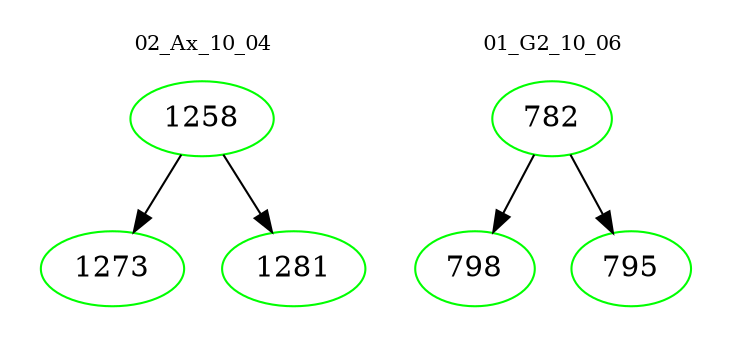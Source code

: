 digraph{
subgraph cluster_0 {
color = white
label = "02_Ax_10_04";
fontsize=10;
T0_1258 [label="1258", color="green"]
T0_1258 -> T0_1273 [color="black"]
T0_1273 [label="1273", color="green"]
T0_1258 -> T0_1281 [color="black"]
T0_1281 [label="1281", color="green"]
}
subgraph cluster_1 {
color = white
label = "01_G2_10_06";
fontsize=10;
T1_782 [label="782", color="green"]
T1_782 -> T1_798 [color="black"]
T1_798 [label="798", color="green"]
T1_782 -> T1_795 [color="black"]
T1_795 [label="795", color="green"]
}
}
